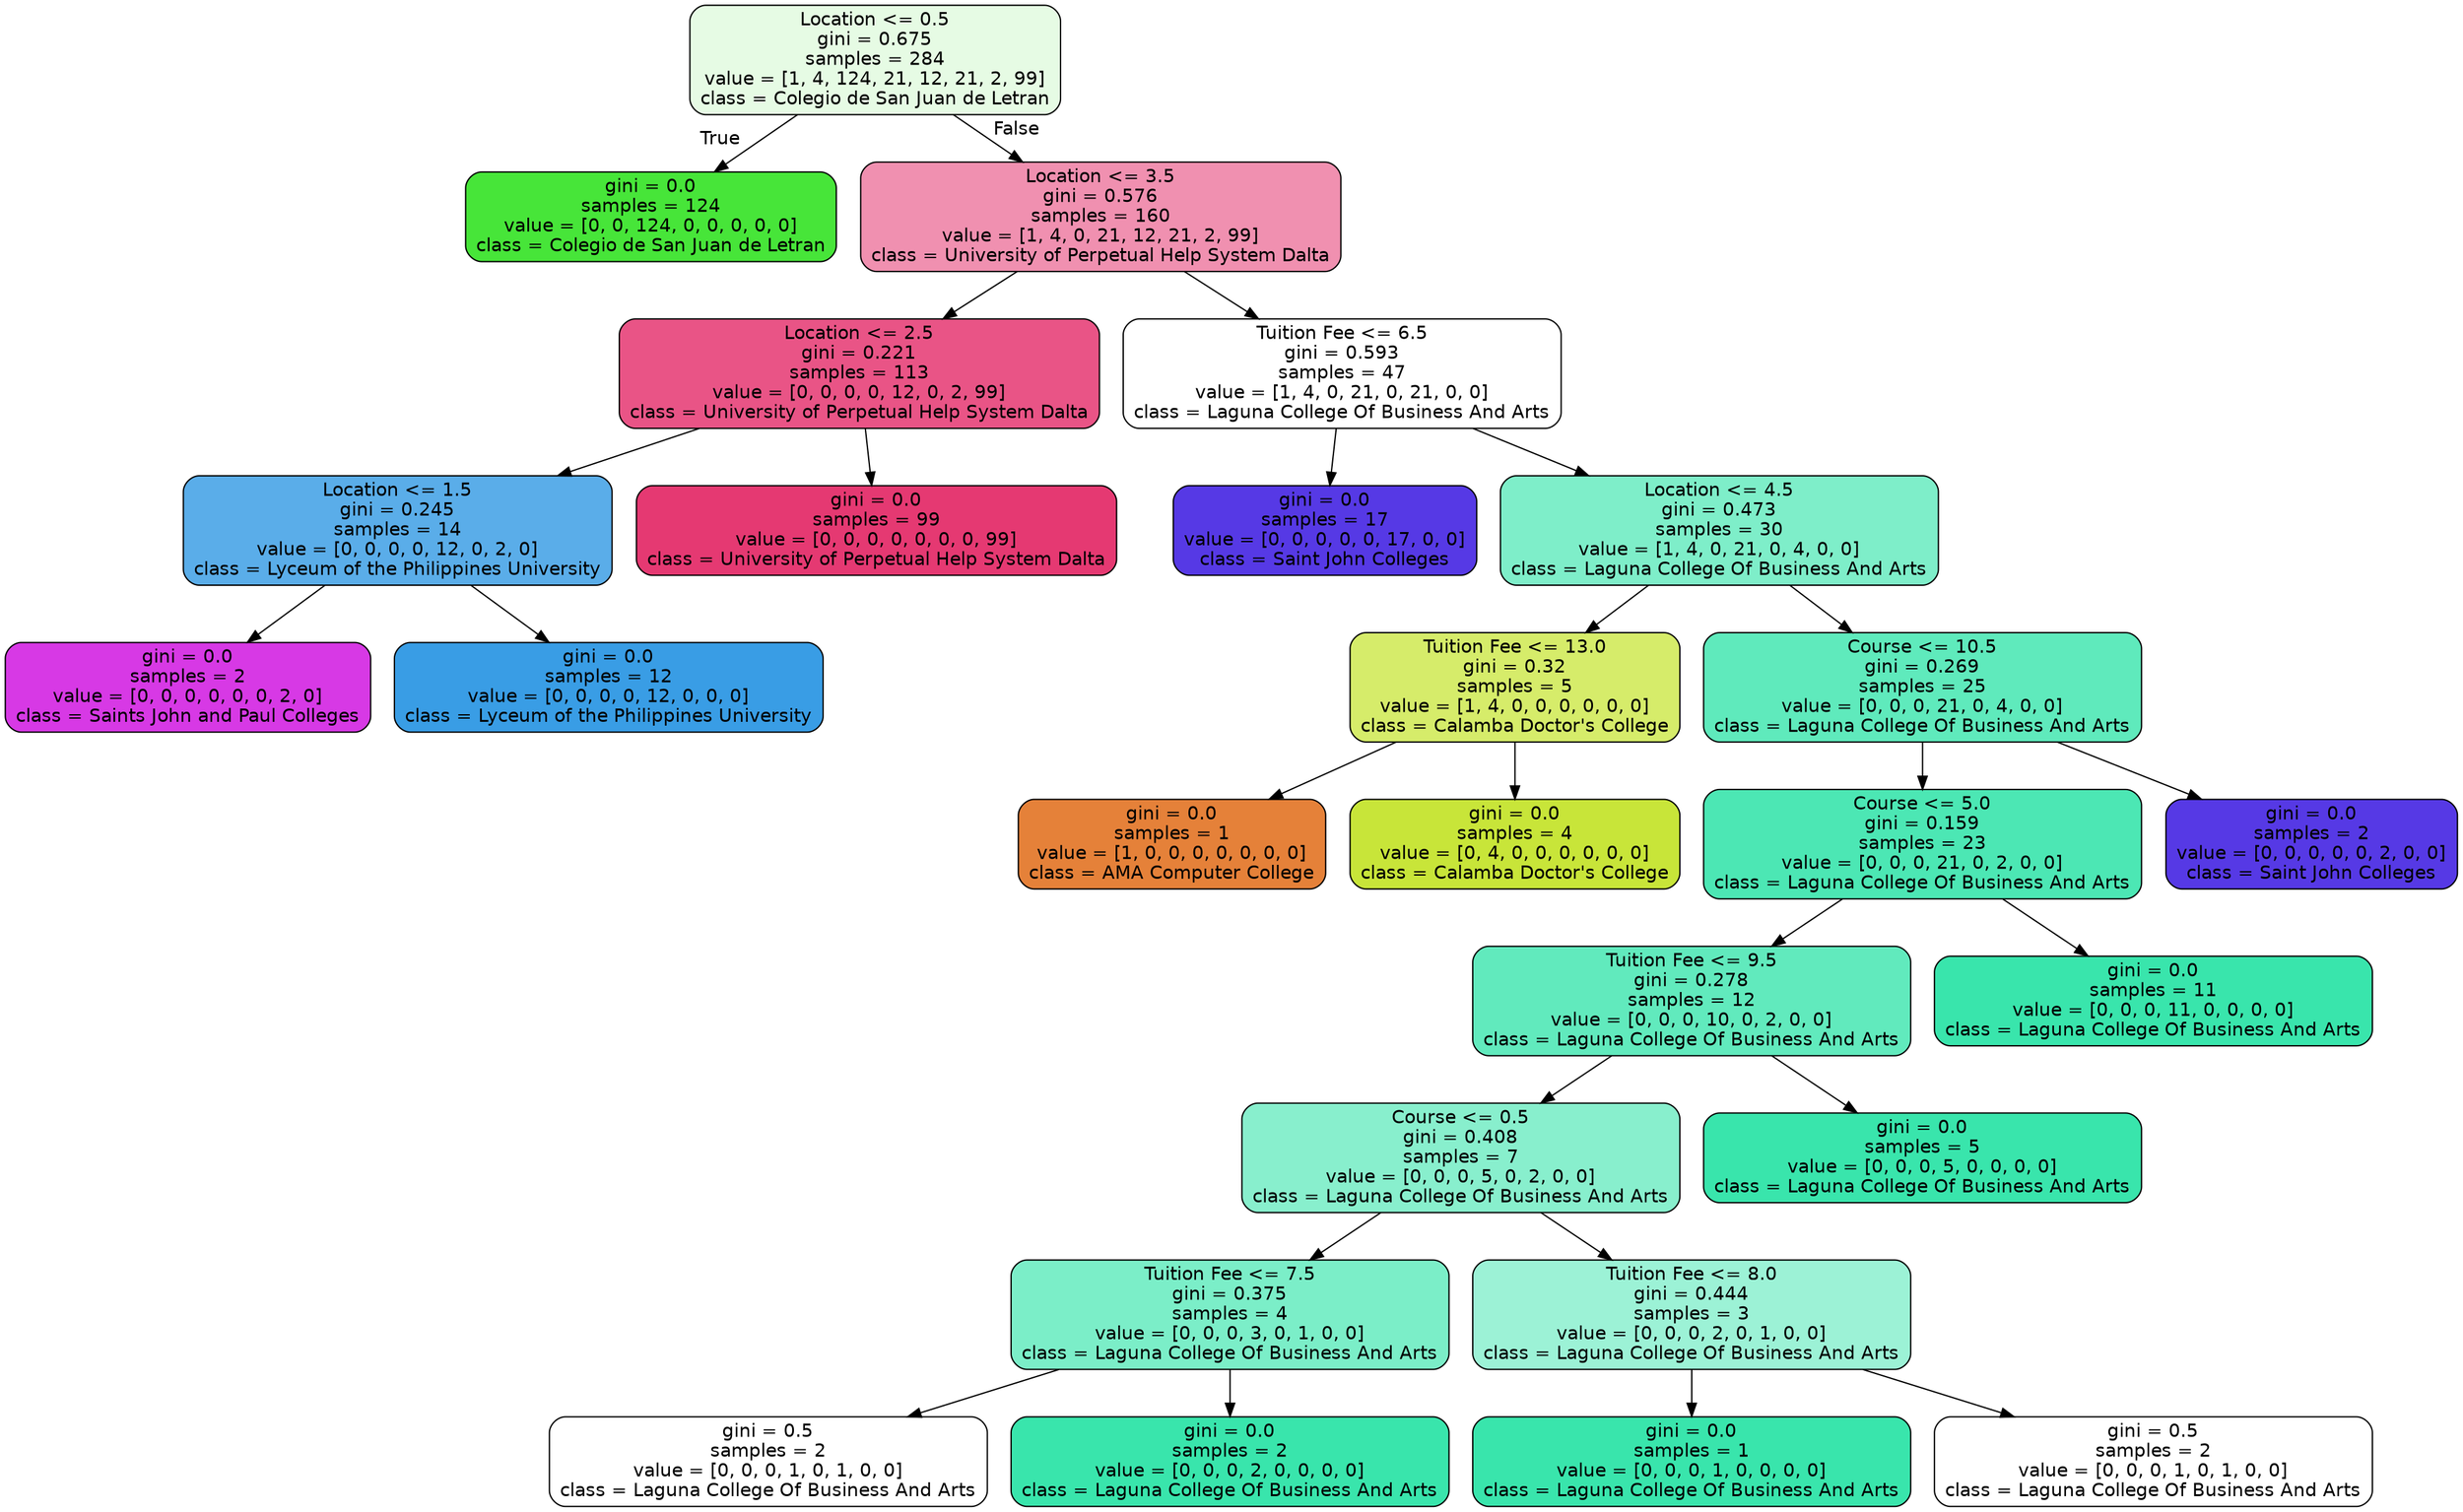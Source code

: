 digraph Tree {
node [shape=box, style="filled, rounded", color="black", fontname="helvetica"] ;
edge [fontname="helvetica"] ;
0 [label="Location <= 0.5\ngini = 0.675\nsamples = 284\nvalue = [1, 4, 124, 21, 12, 21, 2, 99]\nclass = Colegio de San Juan de Letran", fillcolor="#e6fbe4"] ;
1 [label="gini = 0.0\nsamples = 124\nvalue = [0, 0, 124, 0, 0, 0, 0, 0]\nclass = Colegio de San Juan de Letran", fillcolor="#47e539"] ;
0 -> 1 [labeldistance=2.5, labelangle=45, headlabel="True"] ;
2 [label="Location <= 3.5\ngini = 0.576\nsamples = 160\nvalue = [1, 4, 0, 21, 12, 21, 2, 99]\nclass = University of Perpetual Help System Dalta", fillcolor="#f090b0"] ;
0 -> 2 [labeldistance=2.5, labelangle=-45, headlabel="False"] ;
3 [label="Location <= 2.5\ngini = 0.221\nsamples = 113\nvalue = [0, 0, 0, 0, 12, 0, 2, 99]\nclass = University of Perpetual Help System Dalta", fillcolor="#e95486"] ;
2 -> 3 ;
4 [label="Location <= 1.5\ngini = 0.245\nsamples = 14\nvalue = [0, 0, 0, 0, 12, 0, 2, 0]\nclass = Lyceum of the Philippines University", fillcolor="#5aade9"] ;
3 -> 4 ;
5 [label="gini = 0.0\nsamples = 2\nvalue = [0, 0, 0, 0, 0, 0, 2, 0]\nclass = Saints John and Paul Colleges", fillcolor="#d739e5"] ;
4 -> 5 ;
6 [label="gini = 0.0\nsamples = 12\nvalue = [0, 0, 0, 0, 12, 0, 0, 0]\nclass = Lyceum of the Philippines University", fillcolor="#399de5"] ;
4 -> 6 ;
7 [label="gini = 0.0\nsamples = 99\nvalue = [0, 0, 0, 0, 0, 0, 0, 99]\nclass = University of Perpetual Help System Dalta", fillcolor="#e53972"] ;
3 -> 7 ;
8 [label="Tuition Fee <= 6.5\ngini = 0.593\nsamples = 47\nvalue = [1, 4, 0, 21, 0, 21, 0, 0]\nclass = Laguna College Of Business And Arts", fillcolor="#ffffff"] ;
2 -> 8 ;
9 [label="gini = 0.0\nsamples = 17\nvalue = [0, 0, 0, 0, 0, 17, 0, 0]\nclass = Saint John Colleges", fillcolor="#5639e5"] ;
8 -> 9 ;
10 [label="Location <= 4.5\ngini = 0.473\nsamples = 30\nvalue = [1, 4, 0, 21, 0, 4, 0, 0]\nclass = Laguna College Of Business And Arts", fillcolor="#7eeec9"] ;
8 -> 10 ;
11 [label="Tuition Fee <= 13.0\ngini = 0.32\nsamples = 5\nvalue = [1, 4, 0, 0, 0, 0, 0, 0]\nclass = Calamba Doctor's College", fillcolor="#d6ec6a"] ;
10 -> 11 ;
12 [label="gini = 0.0\nsamples = 1\nvalue = [1, 0, 0, 0, 0, 0, 0, 0]\nclass = AMA Computer College", fillcolor="#e58139"] ;
11 -> 12 ;
13 [label="gini = 0.0\nsamples = 4\nvalue = [0, 4, 0, 0, 0, 0, 0, 0]\nclass = Calamba Doctor's College", fillcolor="#c8e539"] ;
11 -> 13 ;
14 [label="Course <= 10.5\ngini = 0.269\nsamples = 25\nvalue = [0, 0, 0, 21, 0, 4, 0, 0]\nclass = Laguna College Of Business And Arts", fillcolor="#5feabc"] ;
10 -> 14 ;
15 [label="Course <= 5.0\ngini = 0.159\nsamples = 23\nvalue = [0, 0, 0, 21, 0, 2, 0, 0]\nclass = Laguna College Of Business And Arts", fillcolor="#4ce7b4"] ;
14 -> 15 ;
16 [label="Tuition Fee <= 9.5\ngini = 0.278\nsamples = 12\nvalue = [0, 0, 0, 10, 0, 2, 0, 0]\nclass = Laguna College Of Business And Arts", fillcolor="#61eabd"] ;
15 -> 16 ;
17 [label="Course <= 0.5\ngini = 0.408\nsamples = 7\nvalue = [0, 0, 0, 5, 0, 2, 0, 0]\nclass = Laguna College Of Business And Arts", fillcolor="#88efcd"] ;
16 -> 17 ;
18 [label="Tuition Fee <= 7.5\ngini = 0.375\nsamples = 4\nvalue = [0, 0, 0, 3, 0, 1, 0, 0]\nclass = Laguna College Of Business And Arts", fillcolor="#7beec8"] ;
17 -> 18 ;
19 [label="gini = 0.5\nsamples = 2\nvalue = [0, 0, 0, 1, 0, 1, 0, 0]\nclass = Laguna College Of Business And Arts", fillcolor="#ffffff"] ;
18 -> 19 ;
20 [label="gini = 0.0\nsamples = 2\nvalue = [0, 0, 0, 2, 0, 0, 0, 0]\nclass = Laguna College Of Business And Arts", fillcolor="#39e5ac"] ;
18 -> 20 ;
21 [label="Tuition Fee <= 8.0\ngini = 0.444\nsamples = 3\nvalue = [0, 0, 0, 2, 0, 1, 0, 0]\nclass = Laguna College Of Business And Arts", fillcolor="#9cf2d6"] ;
17 -> 21 ;
22 [label="gini = 0.0\nsamples = 1\nvalue = [0, 0, 0, 1, 0, 0, 0, 0]\nclass = Laguna College Of Business And Arts", fillcolor="#39e5ac"] ;
21 -> 22 ;
23 [label="gini = 0.5\nsamples = 2\nvalue = [0, 0, 0, 1, 0, 1, 0, 0]\nclass = Laguna College Of Business And Arts", fillcolor="#ffffff"] ;
21 -> 23 ;
24 [label="gini = 0.0\nsamples = 5\nvalue = [0, 0, 0, 5, 0, 0, 0, 0]\nclass = Laguna College Of Business And Arts", fillcolor="#39e5ac"] ;
16 -> 24 ;
25 [label="gini = 0.0\nsamples = 11\nvalue = [0, 0, 0, 11, 0, 0, 0, 0]\nclass = Laguna College Of Business And Arts", fillcolor="#39e5ac"] ;
15 -> 25 ;
26 [label="gini = 0.0\nsamples = 2\nvalue = [0, 0, 0, 0, 0, 2, 0, 0]\nclass = Saint John Colleges", fillcolor="#5639e5"] ;
14 -> 26 ;
}